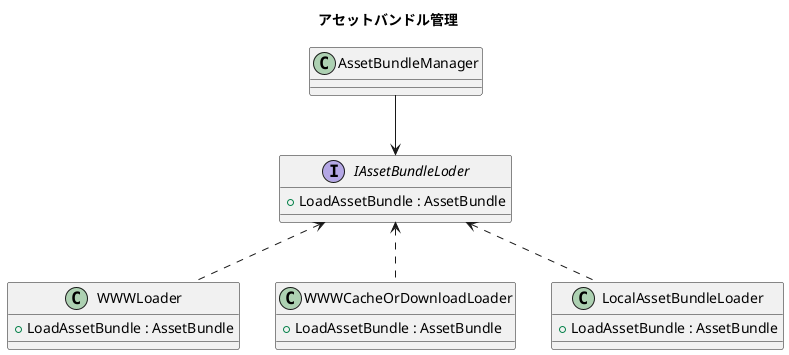 @startuml
title アセットバンドル管理

'アセットバンドル管理'
class AssetBundleManager {

}

interface IAssetBundleLoder {
  +LoadAssetBundle : AssetBundle
}

class WWWLoader {
  +LoadAssetBundle : AssetBundle
}

class WWWCacheOrDownloadLoader  {
  +LoadAssetBundle : AssetBundle
}

class LocalAssetBundleLoader {
  +LoadAssetBundle : AssetBundle
}

AssetBundleManager -down-> IAssetBundleLoder

WWWLoader .up.> IAssetBundleLoder
WWWCacheOrDownloadLoader .up.> IAssetBundleLoder
LocalAssetBundleLoader .up.> IAssetBundleLoder
@enduml
